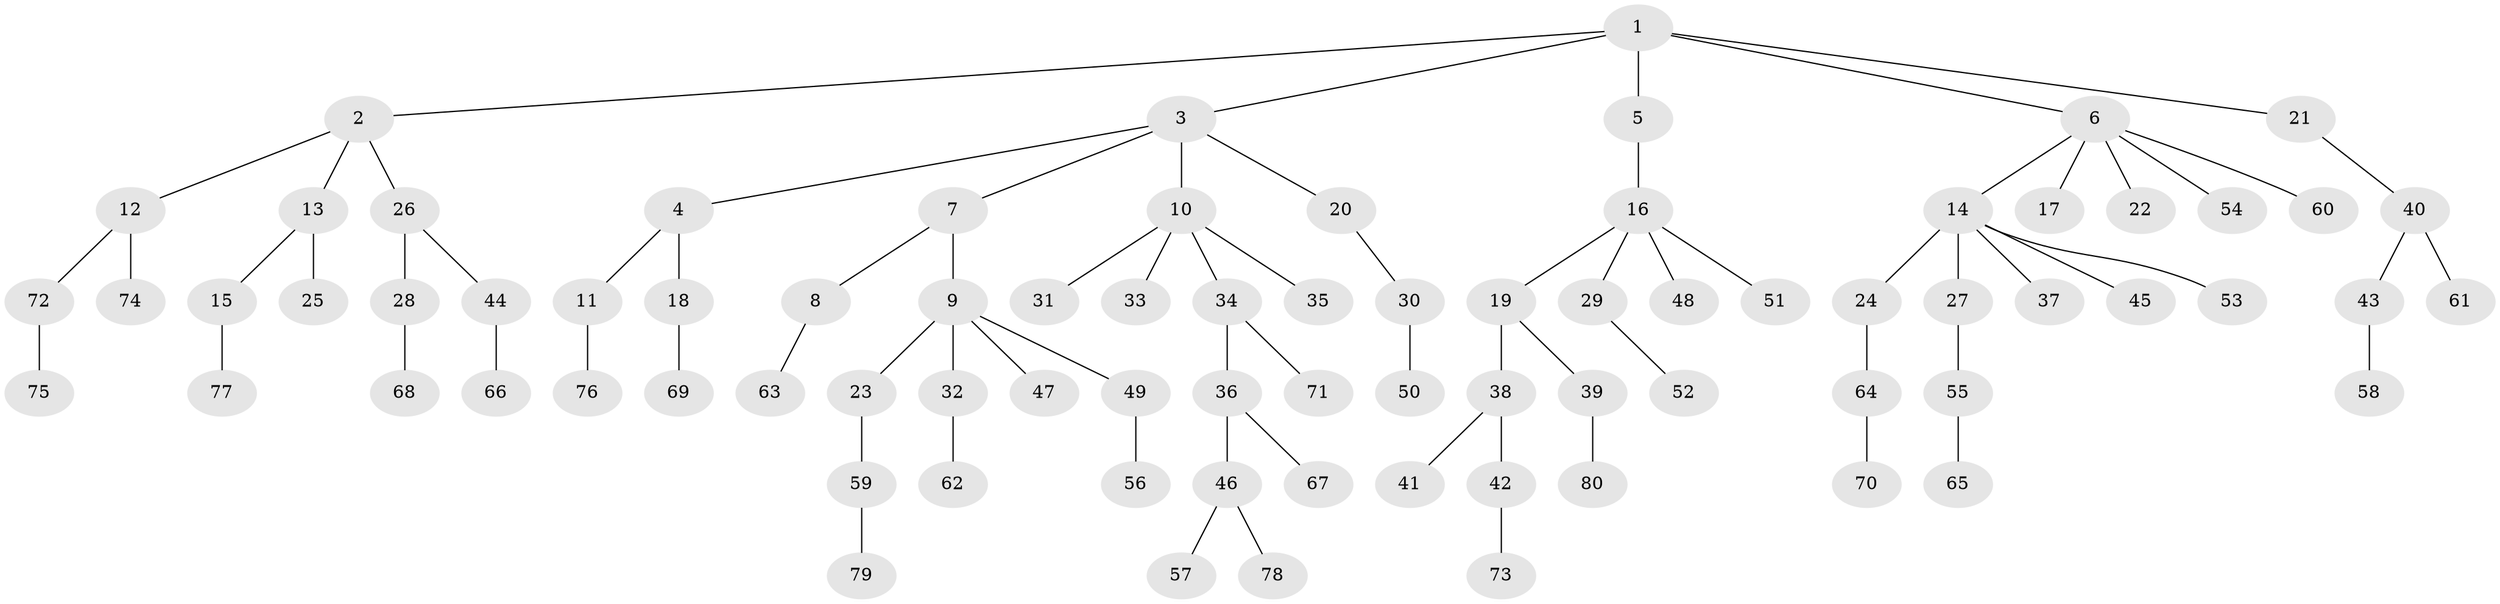 // Generated by graph-tools (version 1.1) at 2025/26/03/09/25 03:26:29]
// undirected, 80 vertices, 79 edges
graph export_dot {
graph [start="1"]
  node [color=gray90,style=filled];
  1;
  2;
  3;
  4;
  5;
  6;
  7;
  8;
  9;
  10;
  11;
  12;
  13;
  14;
  15;
  16;
  17;
  18;
  19;
  20;
  21;
  22;
  23;
  24;
  25;
  26;
  27;
  28;
  29;
  30;
  31;
  32;
  33;
  34;
  35;
  36;
  37;
  38;
  39;
  40;
  41;
  42;
  43;
  44;
  45;
  46;
  47;
  48;
  49;
  50;
  51;
  52;
  53;
  54;
  55;
  56;
  57;
  58;
  59;
  60;
  61;
  62;
  63;
  64;
  65;
  66;
  67;
  68;
  69;
  70;
  71;
  72;
  73;
  74;
  75;
  76;
  77;
  78;
  79;
  80;
  1 -- 2;
  1 -- 3;
  1 -- 5;
  1 -- 6;
  1 -- 21;
  2 -- 12;
  2 -- 13;
  2 -- 26;
  3 -- 4;
  3 -- 7;
  3 -- 10;
  3 -- 20;
  4 -- 11;
  4 -- 18;
  5 -- 16;
  6 -- 14;
  6 -- 17;
  6 -- 22;
  6 -- 54;
  6 -- 60;
  7 -- 8;
  7 -- 9;
  8 -- 63;
  9 -- 23;
  9 -- 32;
  9 -- 47;
  9 -- 49;
  10 -- 31;
  10 -- 33;
  10 -- 34;
  10 -- 35;
  11 -- 76;
  12 -- 72;
  12 -- 74;
  13 -- 15;
  13 -- 25;
  14 -- 24;
  14 -- 27;
  14 -- 37;
  14 -- 45;
  14 -- 53;
  15 -- 77;
  16 -- 19;
  16 -- 29;
  16 -- 48;
  16 -- 51;
  18 -- 69;
  19 -- 38;
  19 -- 39;
  20 -- 30;
  21 -- 40;
  23 -- 59;
  24 -- 64;
  26 -- 28;
  26 -- 44;
  27 -- 55;
  28 -- 68;
  29 -- 52;
  30 -- 50;
  32 -- 62;
  34 -- 36;
  34 -- 71;
  36 -- 46;
  36 -- 67;
  38 -- 41;
  38 -- 42;
  39 -- 80;
  40 -- 43;
  40 -- 61;
  42 -- 73;
  43 -- 58;
  44 -- 66;
  46 -- 57;
  46 -- 78;
  49 -- 56;
  55 -- 65;
  59 -- 79;
  64 -- 70;
  72 -- 75;
}
